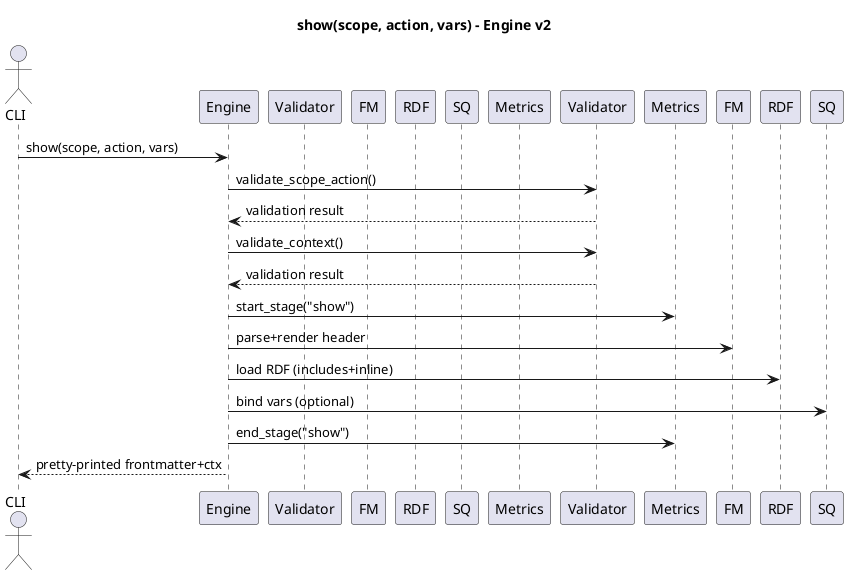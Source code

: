 @startuml
title show(scope, action, vars) - Engine v2
actor CLI
participant Engine
participant Validator as InputValidator
participant FM as Frontmatter
participant RDF as GraphStore
participant SQ as SPARQL
participant Metrics as PerformanceTracker
CLI -> Engine: show(scope, action, vars)
Engine -> Validator: validate_scope_action()
Validator --> Engine: validation result
Engine -> Validator: validate_context()
Validator --> Engine: validation result
Engine -> Metrics: start_stage("show")
Engine -> FM: parse+render header
Engine -> RDF: load RDF (includes+inline)
Engine -> SQ: bind vars (optional)
Engine -> Metrics: end_stage("show")
Engine --> CLI: pretty-printed frontmatter+ctx
@enduml
